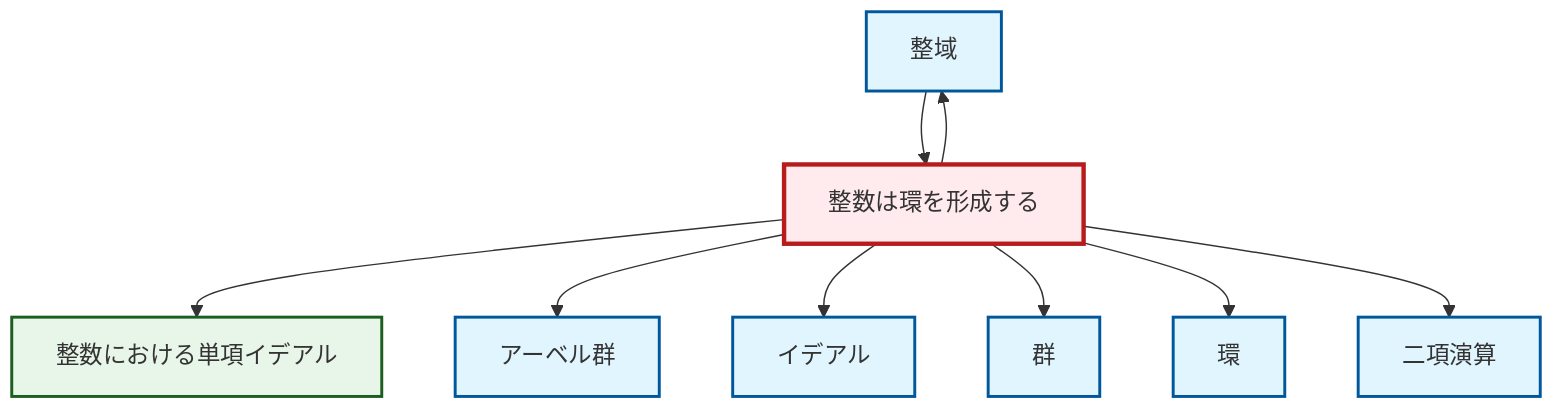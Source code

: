 graph TD
    classDef definition fill:#e1f5fe,stroke:#01579b,stroke-width:2px
    classDef theorem fill:#f3e5f5,stroke:#4a148c,stroke-width:2px
    classDef axiom fill:#fff3e0,stroke:#e65100,stroke-width:2px
    classDef example fill:#e8f5e9,stroke:#1b5e20,stroke-width:2px
    classDef current fill:#ffebee,stroke:#b71c1c,stroke-width:3px
    def-ring["環"]:::definition
    def-group["群"]:::definition
    ex-principal-ideal["整数における単項イデアル"]:::example
    def-integral-domain["整域"]:::definition
    def-binary-operation["二項演算"]:::definition
    ex-integers-ring["整数は環を形成する"]:::example
    def-abelian-group["アーベル群"]:::definition
    def-ideal["イデアル"]:::definition
    ex-integers-ring --> ex-principal-ideal
    ex-integers-ring --> def-abelian-group
    ex-integers-ring --> def-ideal
    ex-integers-ring --> def-group
    ex-integers-ring --> def-ring
    ex-integers-ring --> def-binary-operation
    def-integral-domain --> ex-integers-ring
    ex-integers-ring --> def-integral-domain
    class ex-integers-ring current